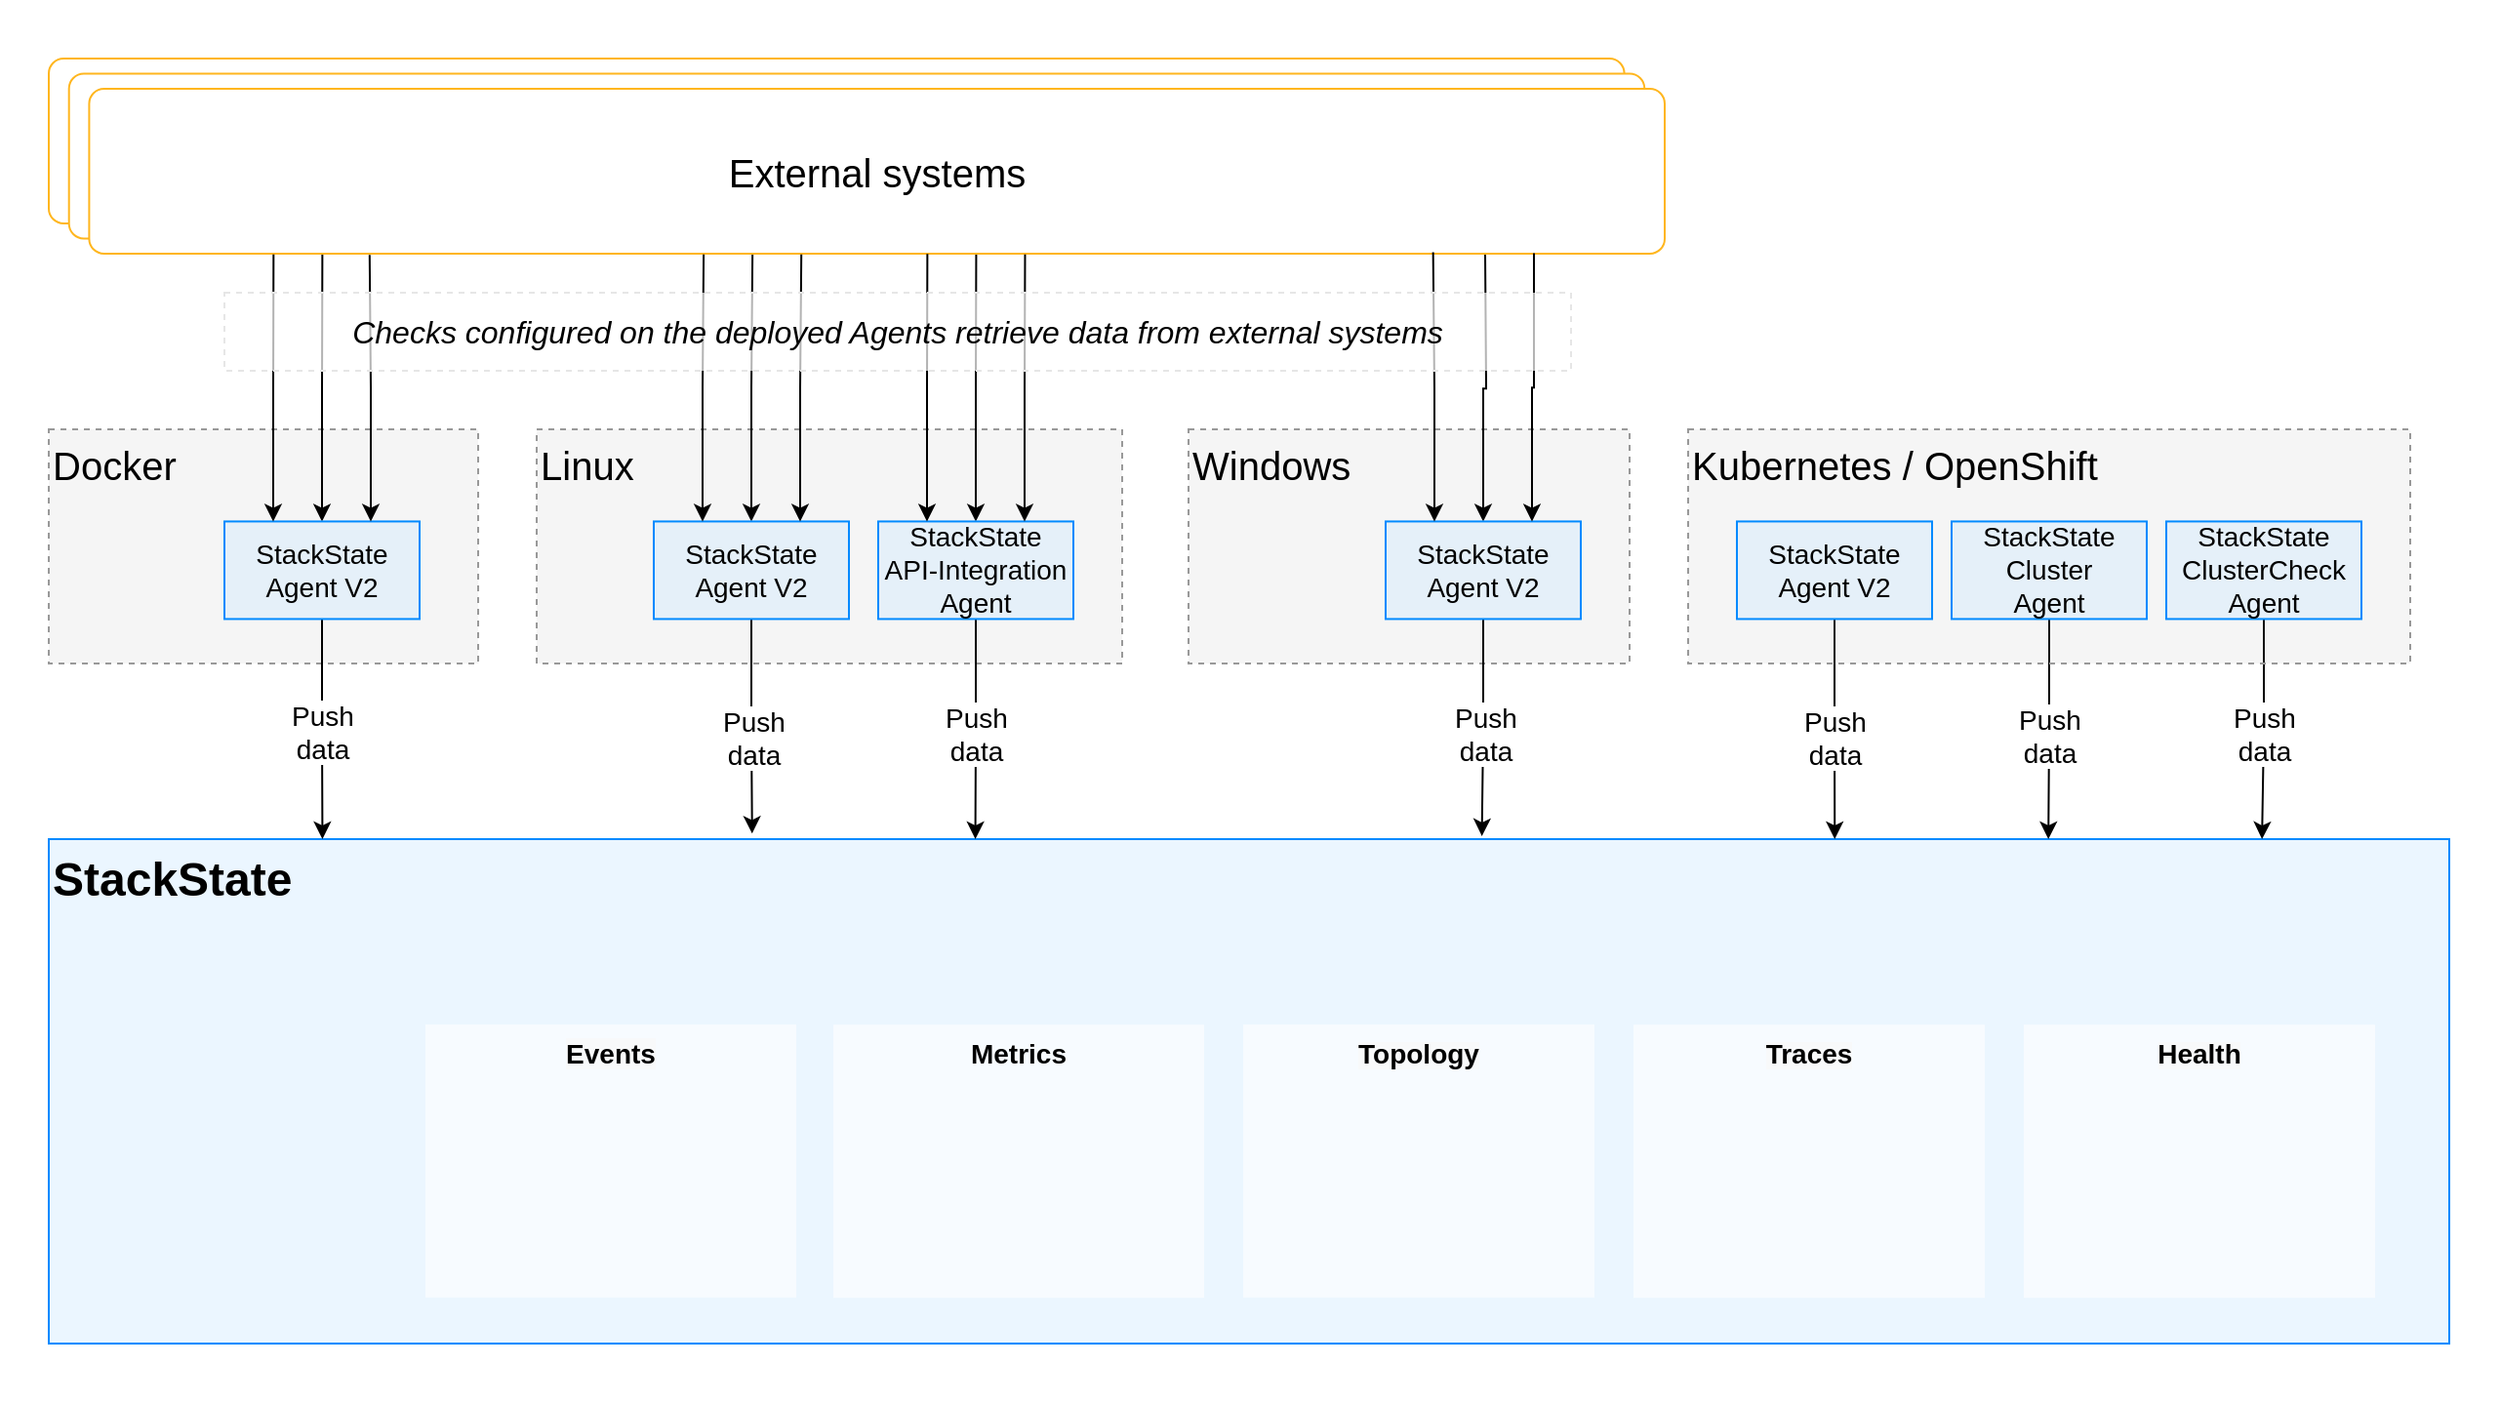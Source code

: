 <mxfile version="14.7.6" type="device"><diagram id="aG85C2SP72KjwLObzrI8" name="Page-1"><mxGraphModel dx="1527" dy="922" grid="1" gridSize="10" guides="1" tooltips="1" connect="1" arrows="1" fold="1" page="1" pageScale="1" pageWidth="1169" pageHeight="827" math="0" shadow="0"><root><mxCell id="0"/><mxCell id="1" parent="0"/><mxCell id="NumrLUZ_5ZjBdyxwcPVm-82" value="" style="shape=ext;double=1;rounded=0;whiteSpace=wrap;html=1;strokeWidth=1;fillColor=#FFFFFF;strokeColor=none;" parent="1" vertex="1"><mxGeometry x="25" y="30" width="1280" height="720" as="geometry"/></mxCell><mxCell id="NumrLUZ_5ZjBdyxwcPVm-93" value="&lt;span style=&quot;font-style: normal&quot;&gt;&lt;font style=&quot;font-size: 24px&quot;&gt;&lt;b&gt;StackState&lt;/b&gt;&lt;/font&gt;&lt;br&gt;&lt;/span&gt;" style="rounded=0;whiteSpace=wrap;html=1;strokeWidth=1;strokeColor=#008AFF;fontStyle=2;fillColor=#CCE8FF;fillOpacity=40;verticalAlign=top;align=left;snapToPoint=0;labelPadding=0;" parent="1" vertex="1"><mxGeometry x="50" y="460" width="1230" height="258.48" as="geometry"/></mxCell><mxCell id="NumrLUZ_5ZjBdyxwcPVm-95" value="&lt;b style=&quot;color: rgb(0 , 0 , 0) ; font-family: &amp;#34;helvetica&amp;#34; ; font-style: normal ; letter-spacing: normal ; text-indent: 0px ; text-transform: none ; word-spacing: 0px ; background-color: rgb(248 , 249 , 250)&quot;&gt;&lt;font style=&quot;font-size: 14px&quot;&gt;Topology&lt;/font&gt;&lt;/b&gt;" style="text;whiteSpace=wrap;html=1;fillColor=#ffffff;fillOpacity=60;rounded=0;align=center;" parent="1" vertex="1"><mxGeometry x="662" y="554.955" width="180" height="140" as="geometry"/></mxCell><mxCell id="NumrLUZ_5ZjBdyxwcPVm-96" value="&lt;div&gt;&lt;/div&gt;&lt;div style=&quot;font-size: 10px&quot;&gt;&lt;/div&gt;&lt;font face=&quot;helvetica&quot; size=&quot;1&quot;&gt;&lt;b style=&quot;font-size: 14px&quot;&gt;Metrics&lt;/b&gt;&lt;br&gt;&lt;/font&gt;" style="text;whiteSpace=wrap;html=1;fillColor=#ffffff;fillOpacity=60;align=center;verticalAlign=top;" parent="1" vertex="1"><mxGeometry x="452" y="555.045" width="190" height="140" as="geometry"/></mxCell><mxCell id="NumrLUZ_5ZjBdyxwcPVm-97" value="&lt;b style=&quot;color: rgb(0 , 0 , 0) ; font-family: &amp;#34;helvetica&amp;#34; ; font-style: normal ; letter-spacing: normal ; text-align: center ; text-indent: 0px ; text-transform: none ; word-spacing: 0px ; background-color: rgb(248 , 249 , 250) ; font-size: 14px&quot;&gt;Events&lt;/b&gt;" style="text;whiteSpace=wrap;html=1;fillColor=#ffffff;fillOpacity=60;align=center;verticalAlign=top;" parent="1" vertex="1"><mxGeometry x="243" y="554.95" width="190" height="140" as="geometry"/></mxCell><mxCell id="azgEpP8wAGJS18bVVK_o-17" value="&lt;div style=&quot;text-align: left ; font-size: 14px&quot;&gt;&lt;br&gt;&lt;/div&gt;" style="text;html=1;align=center;verticalAlign=middle;resizable=0;points=[];autosize=1;" parent="1" vertex="1"><mxGeometry x="835" y="605" width="20" height="20" as="geometry"/></mxCell><mxCell id="t_z0C_LVNnkTvGJ8oj7n-2" value="&lt;div style=&quot;text-align: left ; font-size: 14px&quot;&gt;&lt;br&gt;&lt;/div&gt;" style="text;html=1;align=center;verticalAlign=middle;resizable=0;points=[];autosize=1;" parent="1" vertex="1"><mxGeometry x="639.52" y="605" width="20" height="20" as="geometry"/></mxCell><mxCell id="o-3ZwdtGg6LXEH3TjOio-3" value="&lt;div style=&quot;text-align: left ; font-size: 14px&quot;&gt;&lt;br&gt;&lt;/div&gt;" style="text;html=1;align=center;verticalAlign=middle;resizable=0;points=[];autosize=1;" parent="1" vertex="1"><mxGeometry x="425" y="615" width="20" height="20" as="geometry"/></mxCell><mxCell id="j6lZ_Vmj730vz1UgCjnL-1" value="&lt;b style=&quot;color: rgb(0 , 0 , 0) ; font-family: &amp;#34;helvetica&amp;#34; ; font-style: normal ; letter-spacing: normal ; text-indent: 0px ; text-transform: none ; word-spacing: 0px ; background-color: rgb(248 , 249 , 250)&quot;&gt;&lt;font style=&quot;font-size: 14px&quot;&gt;Traces&lt;/font&gt;&lt;/b&gt;" style="text;whiteSpace=wrap;html=1;fillColor=#ffffff;fillOpacity=60;rounded=0;align=center;" vertex="1" parent="1"><mxGeometry x="862" y="555.045" width="180" height="140" as="geometry"/></mxCell><mxCell id="j6lZ_Vmj730vz1UgCjnL-2" value="&lt;b style=&quot;color: rgb(0 , 0 , 0) ; font-family: &amp;#34;helvetica&amp;#34; ; font-style: normal ; letter-spacing: normal ; text-indent: 0px ; text-transform: none ; word-spacing: 0px ; background-color: rgb(248 , 249 , 250)&quot;&gt;&lt;font style=&quot;font-size: 14px&quot;&gt;Health&lt;/font&gt;&lt;/b&gt;" style="text;whiteSpace=wrap;html=1;fillColor=#ffffff;fillOpacity=60;rounded=0;align=center;" vertex="1" parent="1"><mxGeometry x="1062.004" y="555.045" width="180" height="140" as="geometry"/></mxCell><mxCell id="j6lZ_Vmj730vz1UgCjnL-6" value="&lt;font style=&quot;font-size: 20px&quot;&gt;Docker&lt;/font&gt;" style="rounded=0;whiteSpace=wrap;html=1;align=left;arcSize=9;verticalAlign=top;strokeColor=#999999;dashed=1;fillColor=#999999;fillOpacity=10;" vertex="1" parent="1"><mxGeometry x="50" y="250" width="220" height="120" as="geometry"/></mxCell><mxCell id="j6lZ_Vmj730vz1UgCjnL-14" value="&lt;font style=&quot;font-size: 20px&quot;&gt;Linux&lt;/font&gt;" style="rounded=0;whiteSpace=wrap;html=1;align=left;arcSize=9;verticalAlign=top;strokeColor=#999999;dashed=1;fillColor=#999999;fillOpacity=10;" vertex="1" parent="1"><mxGeometry x="300" y="250" width="300" height="120" as="geometry"/></mxCell><mxCell id="j6lZ_Vmj730vz1UgCjnL-15" value="&lt;font style=&quot;font-size: 20px&quot;&gt;Windows&lt;/font&gt;" style="rounded=0;whiteSpace=wrap;html=1;align=left;arcSize=9;verticalAlign=top;strokeColor=#999999;dashed=1;fillColor=#999999;fillOpacity=10;" vertex="1" parent="1"><mxGeometry x="634" y="250" width="226" height="120" as="geometry"/></mxCell><mxCell id="j6lZ_Vmj730vz1UgCjnL-31" style="edgeStyle=orthogonalEdgeStyle;rounded=0;orthogonalLoop=1;jettySize=auto;html=1;entryX=0.597;entryY=-0.006;entryDx=0;entryDy=0;entryPerimeter=0;" edge="1" parent="1" source="j6lZ_Vmj730vz1UgCjnL-22" target="NumrLUZ_5ZjBdyxwcPVm-93"><mxGeometry relative="1" as="geometry"/></mxCell><mxCell id="j6lZ_Vmj730vz1UgCjnL-45" value="&lt;span style=&quot;font-size: 14px&quot;&gt;Push&lt;/span&gt;&lt;br style=&quot;font-size: 14px&quot;&gt;&lt;span style=&quot;font-size: 14px&quot;&gt;data&lt;/span&gt;" style="edgeLabel;html=1;align=center;verticalAlign=middle;resizable=0;points=[];" vertex="1" connectable="0" parent="j6lZ_Vmj730vz1UgCjnL-31"><mxGeometry x="0.226" relative="1" as="geometry"><mxPoint x="1" y="-9" as="offset"/></mxGeometry></mxCell><mxCell id="j6lZ_Vmj730vz1UgCjnL-41" style="edgeStyle=orthogonalEdgeStyle;rounded=0;orthogonalLoop=1;jettySize=auto;html=1;exitX=0.5;exitY=0;exitDx=0;exitDy=0;startArrow=classic;startFill=1;endArrow=none;endFill=0;" edge="1" parent="1" source="j6lZ_Vmj730vz1UgCjnL-22"><mxGeometry relative="1" as="geometry"><mxPoint x="786" y="160" as="targetPoint"/></mxGeometry></mxCell><mxCell id="j6lZ_Vmj730vz1UgCjnL-22" value="&lt;span style=&quot;font-style: normal&quot;&gt;&lt;font style=&quot;font-size: 14px&quot;&gt;StackState&lt;br&gt;Agent V2&lt;/font&gt;&lt;/span&gt;" style="rounded=0;whiteSpace=wrap;html=1;strokeWidth=1;strokeColor=#008AFF;fontStyle=2;fillColor=#CCE8FF;fillOpacity=40;" vertex="1" parent="1"><mxGeometry x="734.996" y="297.216" width="100" height="50" as="geometry"/></mxCell><mxCell id="j6lZ_Vmj730vz1UgCjnL-29" style="edgeStyle=orthogonalEdgeStyle;rounded=0;orthogonalLoop=1;jettySize=auto;html=1;exitX=0.5;exitY=1;exitDx=0;exitDy=0;entryX=0.293;entryY=-0.011;entryDx=0;entryDy=0;entryPerimeter=0;" edge="1" parent="1" source="j6lZ_Vmj730vz1UgCjnL-23" target="NumrLUZ_5ZjBdyxwcPVm-93"><mxGeometry relative="1" as="geometry"/></mxCell><mxCell id="j6lZ_Vmj730vz1UgCjnL-43" value="&lt;span style=&quot;font-size: 14px&quot;&gt;Push&lt;/span&gt;&lt;br style=&quot;font-size: 14px&quot;&gt;&lt;span style=&quot;font-size: 14px&quot;&gt;data&lt;/span&gt;" style="edgeLabel;html=1;align=center;verticalAlign=middle;resizable=0;points=[];" vertex="1" connectable="0" parent="j6lZ_Vmj730vz1UgCjnL-29"><mxGeometry x="0.272" relative="1" as="geometry"><mxPoint y="-9" as="offset"/></mxGeometry></mxCell><mxCell id="j6lZ_Vmj730vz1UgCjnL-39" style="edgeStyle=orthogonalEdgeStyle;rounded=0;orthogonalLoop=1;jettySize=auto;html=1;exitX=0.5;exitY=0;exitDx=0;exitDy=0;entryX=0.421;entryY=0.998;entryDx=0;entryDy=0;entryPerimeter=0;startArrow=classic;startFill=1;endArrow=none;endFill=0;" edge="1" parent="1" source="j6lZ_Vmj730vz1UgCjnL-23" target="j6lZ_Vmj730vz1UgCjnL-36"><mxGeometry relative="1" as="geometry"/></mxCell><mxCell id="j6lZ_Vmj730vz1UgCjnL-23" value="&lt;span style=&quot;font-style: normal&quot;&gt;&lt;font style=&quot;font-size: 14px&quot;&gt;StackState&lt;br&gt;Agent V2&lt;/font&gt;&lt;/span&gt;" style="rounded=0;whiteSpace=wrap;html=1;strokeWidth=1;strokeColor=#008AFF;fontStyle=2;fillColor=#CCE8FF;fillOpacity=40;" vertex="1" parent="1"><mxGeometry x="359.996" y="297.216" width="100" height="50" as="geometry"/></mxCell><mxCell id="j6lZ_Vmj730vz1UgCjnL-30" style="edgeStyle=orthogonalEdgeStyle;rounded=0;orthogonalLoop=1;jettySize=auto;html=1;entryX=0.386;entryY=0;entryDx=0;entryDy=0;entryPerimeter=0;" edge="1" parent="1" source="j6lZ_Vmj730vz1UgCjnL-24" target="NumrLUZ_5ZjBdyxwcPVm-93"><mxGeometry relative="1" as="geometry"/></mxCell><mxCell id="j6lZ_Vmj730vz1UgCjnL-44" value="&lt;span style=&quot;font-size: 14px&quot;&gt;Push&lt;/span&gt;&lt;br style=&quot;font-size: 14px&quot;&gt;&lt;span style=&quot;font-size: 14px&quot;&gt;data&lt;/span&gt;" style="edgeLabel;html=1;align=center;verticalAlign=middle;resizable=0;points=[];" vertex="1" connectable="0" parent="j6lZ_Vmj730vz1UgCjnL-30"><mxGeometry x="0.2" relative="1" as="geometry"><mxPoint y="-9" as="offset"/></mxGeometry></mxCell><mxCell id="j6lZ_Vmj730vz1UgCjnL-40" style="edgeStyle=orthogonalEdgeStyle;rounded=0;orthogonalLoop=1;jettySize=auto;html=1;exitX=0.5;exitY=0;exitDx=0;exitDy=0;startArrow=classic;startFill=1;endArrow=none;endFill=0;entryX=0.563;entryY=1;entryDx=0;entryDy=0;entryPerimeter=0;" edge="1" parent="1" source="j6lZ_Vmj730vz1UgCjnL-24" target="j6lZ_Vmj730vz1UgCjnL-36"><mxGeometry relative="1" as="geometry"/></mxCell><mxCell id="j6lZ_Vmj730vz1UgCjnL-24" value="&lt;span style=&quot;font-size: 14px ; font-style: normal&quot;&gt;StackState&lt;br&gt;API-Integration Agent&lt;/span&gt;" style="rounded=0;whiteSpace=wrap;html=1;strokeWidth=1;strokeColor=#008AFF;fontStyle=2;fillColor=#CCE8FF;fillOpacity=40;" vertex="1" parent="1"><mxGeometry x="474.996" y="297.216" width="100" height="50" as="geometry"/></mxCell><mxCell id="j6lZ_Vmj730vz1UgCjnL-28" style="edgeStyle=orthogonalEdgeStyle;rounded=0;orthogonalLoop=1;jettySize=auto;html=1;entryX=0.114;entryY=0;entryDx=0;entryDy=0;entryPerimeter=0;" edge="1" parent="1" source="j6lZ_Vmj730vz1UgCjnL-25" target="NumrLUZ_5ZjBdyxwcPVm-93"><mxGeometry relative="1" as="geometry"/></mxCell><mxCell id="j6lZ_Vmj730vz1UgCjnL-42" value="&lt;font style=&quot;font-size: 14px&quot;&gt;Push&lt;br&gt;data&lt;/font&gt;" style="edgeLabel;html=1;align=center;verticalAlign=middle;resizable=0;points=[];" vertex="1" connectable="0" parent="j6lZ_Vmj730vz1UgCjnL-28"><mxGeometry x="0.108" y="2" relative="1" as="geometry"><mxPoint x="-2" y="-5" as="offset"/></mxGeometry></mxCell><mxCell id="j6lZ_Vmj730vz1UgCjnL-38" style="edgeStyle=orthogonalEdgeStyle;rounded=0;orthogonalLoop=1;jettySize=auto;html=1;exitX=0.5;exitY=0;exitDx=0;exitDy=0;endArrow=none;endFill=0;startArrow=classic;startFill=1;entryX=0.148;entryY=1;entryDx=0;entryDy=0;entryPerimeter=0;" edge="1" parent="1" source="j6lZ_Vmj730vz1UgCjnL-25" target="j6lZ_Vmj730vz1UgCjnL-36"><mxGeometry relative="1" as="geometry"><mxPoint x="190" y="180" as="targetPoint"/></mxGeometry></mxCell><mxCell id="j6lZ_Vmj730vz1UgCjnL-25" value="&lt;span style=&quot;font-style: normal&quot;&gt;&lt;font style=&quot;font-size: 14px&quot;&gt;StackState&lt;br&gt;Agent V2&lt;/font&gt;&lt;/span&gt;" style="rounded=0;whiteSpace=wrap;html=1;strokeWidth=1;strokeColor=#008AFF;fontStyle=2;fillColor=#CCE8FF;fillOpacity=40;" vertex="1" parent="1"><mxGeometry x="139.996" y="297.216" width="100" height="50" as="geometry"/></mxCell><mxCell id="j6lZ_Vmj730vz1UgCjnL-32" style="edgeStyle=orthogonalEdgeStyle;rounded=0;orthogonalLoop=1;jettySize=auto;html=1;entryX=0.744;entryY=0;entryDx=0;entryDy=0;entryPerimeter=0;" edge="1" parent="1" source="j6lZ_Vmj730vz1UgCjnL-17" target="NumrLUZ_5ZjBdyxwcPVm-93"><mxGeometry relative="1" as="geometry"/></mxCell><mxCell id="j6lZ_Vmj730vz1UgCjnL-46" value="&lt;span style=&quot;font-size: 14px&quot;&gt;Push&lt;/span&gt;&lt;br style=&quot;font-size: 14px&quot;&gt;&lt;span style=&quot;font-size: 14px&quot;&gt;data&lt;/span&gt;" style="edgeLabel;html=1;align=center;verticalAlign=middle;resizable=0;points=[];" vertex="1" connectable="0" parent="j6lZ_Vmj730vz1UgCjnL-32"><mxGeometry x="0.108" y="1" relative="1" as="geometry"><mxPoint x="-1" y="-2" as="offset"/></mxGeometry></mxCell><mxCell id="j6lZ_Vmj730vz1UgCjnL-33" style="edgeStyle=orthogonalEdgeStyle;rounded=0;orthogonalLoop=1;jettySize=auto;html=1;exitX=0.5;exitY=1;exitDx=0;exitDy=0;entryX=0.833;entryY=0;entryDx=0;entryDy=0;entryPerimeter=0;" edge="1" parent="1" source="j6lZ_Vmj730vz1UgCjnL-20" target="NumrLUZ_5ZjBdyxwcPVm-93"><mxGeometry relative="1" as="geometry"/></mxCell><mxCell id="j6lZ_Vmj730vz1UgCjnL-47" value="&lt;span style=&quot;font-size: 14px&quot;&gt;Push&lt;/span&gt;&lt;br style=&quot;font-size: 14px&quot;&gt;&lt;span style=&quot;font-size: 14px&quot;&gt;data&lt;/span&gt;" style="edgeLabel;html=1;align=center;verticalAlign=middle;resizable=0;points=[];" vertex="1" connectable="0" parent="j6lZ_Vmj730vz1UgCjnL-33"><mxGeometry x="0.264" y="1" relative="1" as="geometry"><mxPoint x="-1" y="-12" as="offset"/></mxGeometry></mxCell><mxCell id="j6lZ_Vmj730vz1UgCjnL-34" style="edgeStyle=orthogonalEdgeStyle;rounded=0;orthogonalLoop=1;jettySize=auto;html=1;entryX=0.922;entryY=0;entryDx=0;entryDy=0;entryPerimeter=0;" edge="1" parent="1" source="j6lZ_Vmj730vz1UgCjnL-21" target="NumrLUZ_5ZjBdyxwcPVm-93"><mxGeometry relative="1" as="geometry"/></mxCell><mxCell id="j6lZ_Vmj730vz1UgCjnL-49" value="&lt;span style=&quot;font-size: 14px&quot;&gt;Push&lt;/span&gt;&lt;br style=&quot;font-size: 14px&quot;&gt;&lt;span style=&quot;font-size: 14px&quot;&gt;data&lt;/span&gt;" style="edgeLabel;html=1;align=center;verticalAlign=middle;resizable=0;points=[];" vertex="1" connectable="0" parent="j6lZ_Vmj730vz1UgCjnL-34"><mxGeometry x="0.237" y="2" relative="1" as="geometry"><mxPoint x="-1" y="-11" as="offset"/></mxGeometry></mxCell><mxCell id="j6lZ_Vmj730vz1UgCjnL-37" value="" style="group" vertex="1" connectable="0" parent="1"><mxGeometry x="50" y="60" width="828" height="100" as="geometry"/></mxCell><mxCell id="azgEpP8wAGJS18bVVK_o-9" value="" style="rounded=1;whiteSpace=wrap;html=1;align=center;fillColor=none;arcSize=9;strokeColor=#FFB61E;" parent="j6lZ_Vmj730vz1UgCjnL-37" vertex="1"><mxGeometry width="807.3" height="84.477" as="geometry"/></mxCell><mxCell id="j6lZ_Vmj730vz1UgCjnL-35" value="" style="rounded=1;whiteSpace=wrap;html=1;align=center;arcSize=9;strokeColor=#FFB61E;" vertex="1" parent="j6lZ_Vmj730vz1UgCjnL-37"><mxGeometry x="10.35" y="7.762" width="807.3" height="84.477" as="geometry"/></mxCell><mxCell id="j6lZ_Vmj730vz1UgCjnL-36" value="&lt;font style=&quot;font-size: 20px&quot;&gt;External systems&lt;/font&gt;" style="rounded=1;whiteSpace=wrap;html=1;align=center;arcSize=9;strokeColor=#FFB61E;" vertex="1" parent="j6lZ_Vmj730vz1UgCjnL-37"><mxGeometry x="20.7" y="15.523" width="807.3" height="84.477" as="geometry"/></mxCell><mxCell id="j6lZ_Vmj730vz1UgCjnL-16" value="&lt;font style=&quot;font-size: 20px&quot;&gt;Kubernetes / OpenShift&lt;/font&gt;" style="rounded=0;whiteSpace=wrap;html=1;align=left;arcSize=9;verticalAlign=top;strokeColor=#999999;dashed=1;fillColor=#999999;fillOpacity=10;" vertex="1" parent="1"><mxGeometry x="890" y="250" width="370" height="120" as="geometry"/></mxCell><mxCell id="j6lZ_Vmj730vz1UgCjnL-26" value="" style="group" vertex="1" connectable="0" parent="1"><mxGeometry x="914.996" y="297.216" width="320" height="50" as="geometry"/></mxCell><mxCell id="j6lZ_Vmj730vz1UgCjnL-17" value="&lt;span style=&quot;font-style: normal&quot;&gt;&lt;font style=&quot;font-size: 14px&quot;&gt;StackState&lt;br&gt;Agent V2&lt;/font&gt;&lt;/span&gt;" style="rounded=0;whiteSpace=wrap;html=1;strokeWidth=1;strokeColor=#008AFF;fontStyle=2;fillColor=#CCE8FF;fillOpacity=40;" vertex="1" parent="j6lZ_Vmj730vz1UgCjnL-26"><mxGeometry width="100" height="50" as="geometry"/></mxCell><mxCell id="j6lZ_Vmj730vz1UgCjnL-20" value="&lt;span style=&quot;font-style: normal&quot;&gt;&lt;font style=&quot;font-size: 14px&quot;&gt;StackState&lt;br&gt;Cluster&lt;br&gt;Agent&lt;/font&gt;&lt;/span&gt;" style="rounded=0;whiteSpace=wrap;html=1;strokeWidth=1;strokeColor=#008AFF;fontStyle=2;fillColor=#CCE8FF;fillOpacity=40;" vertex="1" parent="j6lZ_Vmj730vz1UgCjnL-26"><mxGeometry x="110" width="100" height="50" as="geometry"/></mxCell><mxCell id="j6lZ_Vmj730vz1UgCjnL-21" value="&lt;span style=&quot;font-style: normal&quot;&gt;&lt;font style=&quot;font-size: 14px&quot;&gt;StackState&lt;br&gt;ClusterCheck&lt;br&gt;Agent&lt;br&gt;&lt;/font&gt;&lt;/span&gt;" style="rounded=0;whiteSpace=wrap;html=1;strokeWidth=1;strokeColor=#008AFF;fontStyle=2;fillColor=#CCE8FF;fillOpacity=40;" vertex="1" parent="j6lZ_Vmj730vz1UgCjnL-26"><mxGeometry x="220" width="100" height="50" as="geometry"/></mxCell><mxCell id="j6lZ_Vmj730vz1UgCjnL-51" style="edgeStyle=orthogonalEdgeStyle;rounded=0;orthogonalLoop=1;jettySize=auto;html=1;exitX=0.75;exitY=0;exitDx=0;exitDy=0;endArrow=none;endFill=0;startArrow=classic;startFill=1;entryX=0.178;entryY=1.007;entryDx=0;entryDy=0;entryPerimeter=0;" edge="1" parent="1" source="j6lZ_Vmj730vz1UgCjnL-25" target="j6lZ_Vmj730vz1UgCjnL-36"><mxGeometry relative="1" as="geometry"><mxPoint x="199.996" y="297.216" as="sourcePoint"/><mxPoint x="200.18" y="170" as="targetPoint"/></mxGeometry></mxCell><mxCell id="j6lZ_Vmj730vz1UgCjnL-52" style="edgeStyle=orthogonalEdgeStyle;rounded=0;orthogonalLoop=1;jettySize=auto;html=1;exitX=0.25;exitY=0;exitDx=0;exitDy=0;endArrow=none;endFill=0;startArrow=classic;startFill=1;entryX=0.117;entryY=1.004;entryDx=0;entryDy=0;entryPerimeter=0;" edge="1" parent="1" source="j6lZ_Vmj730vz1UgCjnL-25" target="j6lZ_Vmj730vz1UgCjnL-36"><mxGeometry relative="1" as="geometry"><mxPoint x="209.996" y="307.216" as="sourcePoint"/><mxPoint x="210.18" y="180" as="targetPoint"/></mxGeometry></mxCell><mxCell id="j6lZ_Vmj730vz1UgCjnL-53" style="edgeStyle=orthogonalEdgeStyle;rounded=0;orthogonalLoop=1;jettySize=auto;html=1;exitX=0.25;exitY=0;exitDx=0;exitDy=0;endArrow=none;endFill=0;startArrow=classic;startFill=1;entryX=0.39;entryY=1.004;entryDx=0;entryDy=0;entryPerimeter=0;" edge="1" parent="1" source="j6lZ_Vmj730vz1UgCjnL-23" target="j6lZ_Vmj730vz1UgCjnL-36"><mxGeometry relative="1" as="geometry"><mxPoint x="219.996" y="317.216" as="sourcePoint"/><mxPoint x="384" y="160" as="targetPoint"/></mxGeometry></mxCell><mxCell id="j6lZ_Vmj730vz1UgCjnL-54" style="edgeStyle=orthogonalEdgeStyle;rounded=0;orthogonalLoop=1;jettySize=auto;html=1;exitX=0.75;exitY=0;exitDx=0;exitDy=0;endArrow=none;endFill=0;startArrow=classic;startFill=1;entryX=0.452;entryY=1.004;entryDx=0;entryDy=0;entryPerimeter=0;" edge="1" parent="1" source="j6lZ_Vmj730vz1UgCjnL-23" target="j6lZ_Vmj730vz1UgCjnL-36"><mxGeometry relative="1" as="geometry"><mxPoint x="394.996" y="297.216" as="sourcePoint"/><mxPoint x="395.547" y="170.338" as="targetPoint"/></mxGeometry></mxCell><mxCell id="j6lZ_Vmj730vz1UgCjnL-55" style="edgeStyle=orthogonalEdgeStyle;rounded=0;orthogonalLoop=1;jettySize=auto;html=1;exitX=0.25;exitY=0;exitDx=0;exitDy=0;endArrow=none;endFill=0;startArrow=classic;startFill=1;entryX=0.532;entryY=1.001;entryDx=0;entryDy=0;entryPerimeter=0;" edge="1" parent="1" source="j6lZ_Vmj730vz1UgCjnL-24" target="j6lZ_Vmj730vz1UgCjnL-36"><mxGeometry relative="1" as="geometry"><mxPoint x="444.996" y="297.216" as="sourcePoint"/><mxPoint x="500" y="159" as="targetPoint"/></mxGeometry></mxCell><mxCell id="j6lZ_Vmj730vz1UgCjnL-56" style="edgeStyle=orthogonalEdgeStyle;rounded=0;orthogonalLoop=1;jettySize=auto;html=1;exitX=0.75;exitY=0;exitDx=0;exitDy=0;endArrow=none;endFill=0;startArrow=classic;startFill=1;entryX=0.594;entryY=1.004;entryDx=0;entryDy=0;entryPerimeter=0;" edge="1" parent="1" source="j6lZ_Vmj730vz1UgCjnL-24" target="j6lZ_Vmj730vz1UgCjnL-36"><mxGeometry relative="1" as="geometry"><mxPoint x="509.996" y="297.216" as="sourcePoint"/><mxPoint x="510.991" y="168.648" as="targetPoint"/></mxGeometry></mxCell><mxCell id="j6lZ_Vmj730vz1UgCjnL-57" style="edgeStyle=orthogonalEdgeStyle;rounded=0;orthogonalLoop=1;jettySize=auto;html=1;exitX=0.75;exitY=0;exitDx=0;exitDy=0;startArrow=classic;startFill=1;endArrow=none;endFill=0;entryX=0.917;entryY=0.997;entryDx=0;entryDy=0;entryPerimeter=0;" edge="1" parent="1" source="j6lZ_Vmj730vz1UgCjnL-22" target="j6lZ_Vmj730vz1UgCjnL-36"><mxGeometry relative="1" as="geometry"><mxPoint x="794.996" y="297.216" as="sourcePoint"/><mxPoint x="796" y="170" as="targetPoint"/></mxGeometry></mxCell><mxCell id="j6lZ_Vmj730vz1UgCjnL-58" style="edgeStyle=orthogonalEdgeStyle;rounded=0;orthogonalLoop=1;jettySize=auto;html=1;exitX=0.25;exitY=0;exitDx=0;exitDy=0;startArrow=classic;startFill=1;endArrow=none;endFill=0;entryX=0.853;entryY=0.991;entryDx=0;entryDy=0;entryPerimeter=0;" edge="1" parent="1" source="j6lZ_Vmj730vz1UgCjnL-22" target="j6lZ_Vmj730vz1UgCjnL-36"><mxGeometry relative="1" as="geometry"><mxPoint x="819.996" y="297.216" as="sourcePoint"/><mxPoint x="820.994" y="169.747" as="targetPoint"/></mxGeometry></mxCell><mxCell id="j6lZ_Vmj730vz1UgCjnL-59" value="&lt;i&gt;&lt;font style=&quot;font-size: 16px&quot;&gt;Checks configured on the deployed Agents retrieve data from external systems&lt;/font&gt;&lt;/i&gt;" style="text;html=1;align=center;verticalAlign=middle;whiteSpace=wrap;rounded=0;dashed=1;fillColor=#ffffff;fillOpacity=70;strokeColor=#E6E6E6;" vertex="1" parent="1"><mxGeometry x="140" y="180" width="690" height="40" as="geometry"/></mxCell></root></mxGraphModel></diagram></mxfile>